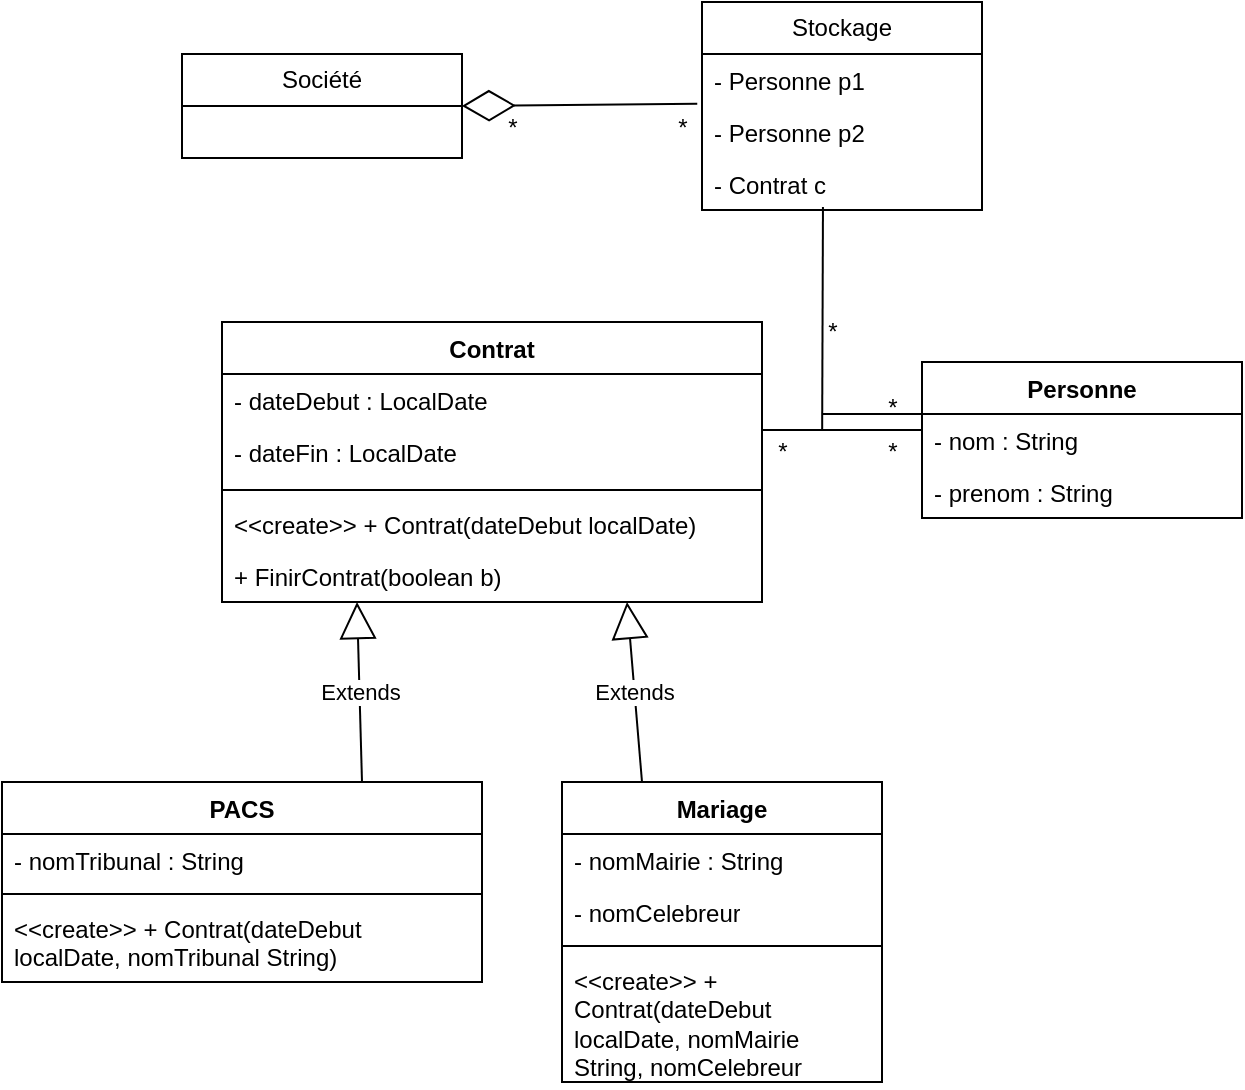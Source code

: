 <mxfile version="24.0.7" type="device">
  <diagram name="Page-1" id="Pl6i2wa_znpQ8QHKvzgl">
    <mxGraphModel dx="1414" dy="516" grid="1" gridSize="10" guides="1" tooltips="1" connect="1" arrows="1" fold="1" page="1" pageScale="1" pageWidth="827" pageHeight="1169" math="0" shadow="0">
      <root>
        <mxCell id="0" />
        <mxCell id="1" parent="0" />
        <mxCell id="6pPaZdXfGiK2B1m_Dd_X-1" value="Personne" style="swimlane;fontStyle=1;align=center;verticalAlign=top;childLayout=stackLayout;horizontal=1;startSize=26;horizontalStack=0;resizeParent=1;resizeParentMax=0;resizeLast=0;collapsible=1;marginBottom=0;whiteSpace=wrap;html=1;" parent="1" vertex="1">
          <mxGeometry x="430" y="220" width="160" height="78" as="geometry" />
        </mxCell>
        <mxCell id="6pPaZdXfGiK2B1m_Dd_X-2" value="- nom : String" style="text;strokeColor=none;fillColor=none;align=left;verticalAlign=top;spacingLeft=4;spacingRight=4;overflow=hidden;rotatable=0;points=[[0,0.5],[1,0.5]];portConstraint=eastwest;whiteSpace=wrap;html=1;" parent="6pPaZdXfGiK2B1m_Dd_X-1" vertex="1">
          <mxGeometry y="26" width="160" height="26" as="geometry" />
        </mxCell>
        <mxCell id="6pPaZdXfGiK2B1m_Dd_X-5" value="- prenom : String" style="text;strokeColor=none;fillColor=none;align=left;verticalAlign=top;spacingLeft=4;spacingRight=4;overflow=hidden;rotatable=0;points=[[0,0.5],[1,0.5]];portConstraint=eastwest;whiteSpace=wrap;html=1;" parent="6pPaZdXfGiK2B1m_Dd_X-1" vertex="1">
          <mxGeometry y="52" width="160" height="26" as="geometry" />
        </mxCell>
        <mxCell id="6pPaZdXfGiK2B1m_Dd_X-6" value="Contrat" style="swimlane;fontStyle=1;align=center;verticalAlign=top;childLayout=stackLayout;horizontal=1;startSize=26;horizontalStack=0;resizeParent=1;resizeParentMax=0;resizeLast=0;collapsible=1;marginBottom=0;whiteSpace=wrap;html=1;" parent="1" vertex="1">
          <mxGeometry x="80" y="200" width="270" height="140" as="geometry" />
        </mxCell>
        <mxCell id="6pPaZdXfGiK2B1m_Dd_X-19" value="- dateDebut : LocalDate" style="text;strokeColor=none;fillColor=none;align=left;verticalAlign=top;spacingLeft=4;spacingRight=4;overflow=hidden;rotatable=0;points=[[0,0.5],[1,0.5]];portConstraint=eastwest;whiteSpace=wrap;html=1;" parent="6pPaZdXfGiK2B1m_Dd_X-6" vertex="1">
          <mxGeometry y="26" width="270" height="26" as="geometry" />
        </mxCell>
        <mxCell id="6pPaZdXfGiK2B1m_Dd_X-20" value="- dateFin : LocalDate" style="text;strokeColor=none;fillColor=none;align=left;verticalAlign=top;spacingLeft=4;spacingRight=4;overflow=hidden;rotatable=0;points=[[0,0.5],[1,0.5]];portConstraint=eastwest;whiteSpace=wrap;html=1;" parent="6pPaZdXfGiK2B1m_Dd_X-6" vertex="1">
          <mxGeometry y="52" width="270" height="28" as="geometry" />
        </mxCell>
        <mxCell id="pEh5iERjxJYH2DRBv-ZF-8" value="" style="line;strokeWidth=1;fillColor=none;align=left;verticalAlign=middle;spacingTop=-1;spacingLeft=3;spacingRight=3;rotatable=0;labelPosition=right;points=[];portConstraint=eastwest;strokeColor=inherit;" vertex="1" parent="6pPaZdXfGiK2B1m_Dd_X-6">
          <mxGeometry y="80" width="270" height="8" as="geometry" />
        </mxCell>
        <mxCell id="pEh5iERjxJYH2DRBv-ZF-9" value="&amp;lt;&amp;lt;create&amp;gt;&amp;gt; + Contrat(dateDebut localDate)" style="text;strokeColor=none;fillColor=none;align=left;verticalAlign=top;spacingLeft=4;spacingRight=4;overflow=hidden;rotatable=0;points=[[0,0.5],[1,0.5]];portConstraint=eastwest;whiteSpace=wrap;html=1;" vertex="1" parent="6pPaZdXfGiK2B1m_Dd_X-6">
          <mxGeometry y="88" width="270" height="26" as="geometry" />
        </mxCell>
        <mxCell id="pEh5iERjxJYH2DRBv-ZF-10" value="+ FinirContrat(boolean b) " style="text;strokeColor=none;fillColor=none;align=left;verticalAlign=top;spacingLeft=4;spacingRight=4;overflow=hidden;rotatable=0;points=[[0,0.5],[1,0.5]];portConstraint=eastwest;whiteSpace=wrap;html=1;" vertex="1" parent="6pPaZdXfGiK2B1m_Dd_X-6">
          <mxGeometry y="114" width="270" height="26" as="geometry" />
        </mxCell>
        <mxCell id="6pPaZdXfGiK2B1m_Dd_X-21" value="" style="line;strokeWidth=1;fillColor=none;align=left;verticalAlign=middle;spacingTop=-1;spacingLeft=3;spacingRight=3;rotatable=0;labelPosition=right;points=[];portConstraint=eastwest;strokeColor=inherit;" parent="1" vertex="1">
          <mxGeometry x="350" y="250" width="80" height="8" as="geometry" />
        </mxCell>
        <mxCell id="6pPaZdXfGiK2B1m_Dd_X-22" value="*" style="text;html=1;align=center;verticalAlign=middle;resizable=0;points=[];autosize=1;strokeColor=none;fillColor=none;" parent="1" vertex="1">
          <mxGeometry x="345" y="250" width="30" height="30" as="geometry" />
        </mxCell>
        <mxCell id="6pPaZdXfGiK2B1m_Dd_X-23" value="*" style="text;html=1;align=center;verticalAlign=middle;resizable=0;points=[];autosize=1;strokeColor=none;fillColor=none;" parent="1" vertex="1">
          <mxGeometry x="400" y="250" width="30" height="30" as="geometry" />
        </mxCell>
        <mxCell id="6pPaZdXfGiK2B1m_Dd_X-30" value="PACS" style="swimlane;fontStyle=1;align=center;verticalAlign=top;childLayout=stackLayout;horizontal=1;startSize=26;horizontalStack=0;resizeParent=1;resizeParentMax=0;resizeLast=0;collapsible=1;marginBottom=0;whiteSpace=wrap;html=1;" parent="1" vertex="1">
          <mxGeometry x="-30" y="430" width="240" height="100" as="geometry" />
        </mxCell>
        <mxCell id="6pPaZdXfGiK2B1m_Dd_X-24" value="- nomTribunal : String" style="text;strokeColor=none;fillColor=none;align=left;verticalAlign=top;spacingLeft=4;spacingRight=4;overflow=hidden;rotatable=0;points=[[0,0.5],[1,0.5]];portConstraint=eastwest;whiteSpace=wrap;html=1;" parent="6pPaZdXfGiK2B1m_Dd_X-30" vertex="1">
          <mxGeometry y="26" width="240" height="26" as="geometry" />
        </mxCell>
        <mxCell id="pEh5iERjxJYH2DRBv-ZF-13" value="" style="line;strokeWidth=1;fillColor=none;align=left;verticalAlign=middle;spacingTop=-1;spacingLeft=3;spacingRight=3;rotatable=0;labelPosition=right;points=[];portConstraint=eastwest;strokeColor=inherit;" vertex="1" parent="6pPaZdXfGiK2B1m_Dd_X-30">
          <mxGeometry y="52" width="240" height="8" as="geometry" />
        </mxCell>
        <mxCell id="pEh5iERjxJYH2DRBv-ZF-12" value="&amp;lt;&amp;lt;create&amp;gt;&amp;gt; + Contrat(dateDebut localDate, nomTribunal String)&lt;div&gt;&lt;br/&gt;&lt;/div&gt;" style="text;strokeColor=none;fillColor=none;align=left;verticalAlign=top;spacingLeft=4;spacingRight=4;overflow=hidden;rotatable=0;points=[[0,0.5],[1,0.5]];portConstraint=eastwest;whiteSpace=wrap;html=1;" vertex="1" parent="6pPaZdXfGiK2B1m_Dd_X-30">
          <mxGeometry y="60" width="240" height="40" as="geometry" />
        </mxCell>
        <mxCell id="6pPaZdXfGiK2B1m_Dd_X-38" value="Mariage" style="swimlane;fontStyle=1;align=center;verticalAlign=top;childLayout=stackLayout;horizontal=1;startSize=26;horizontalStack=0;resizeParent=1;resizeParentMax=0;resizeLast=0;collapsible=1;marginBottom=0;whiteSpace=wrap;html=1;" parent="1" vertex="1">
          <mxGeometry x="250" y="430" width="160" height="150" as="geometry" />
        </mxCell>
        <mxCell id="6pPaZdXfGiK2B1m_Dd_X-42" value="- nomMairie : String" style="text;strokeColor=none;fillColor=none;align=left;verticalAlign=top;spacingLeft=4;spacingRight=4;overflow=hidden;rotatable=0;points=[[0,0.5],[1,0.5]];portConstraint=eastwest;whiteSpace=wrap;html=1;" parent="6pPaZdXfGiK2B1m_Dd_X-38" vertex="1">
          <mxGeometry y="26" width="160" height="26" as="geometry" />
        </mxCell>
        <mxCell id="6pPaZdXfGiK2B1m_Dd_X-25" value="- nomCelebreur" style="text;strokeColor=none;fillColor=none;align=left;verticalAlign=top;spacingLeft=4;spacingRight=4;overflow=hidden;rotatable=0;points=[[0,0.5],[1,0.5]];portConstraint=eastwest;whiteSpace=wrap;html=1;" parent="6pPaZdXfGiK2B1m_Dd_X-38" vertex="1">
          <mxGeometry y="52" width="160" height="26" as="geometry" />
        </mxCell>
        <mxCell id="pEh5iERjxJYH2DRBv-ZF-16" value="" style="line;strokeWidth=1;fillColor=none;align=left;verticalAlign=middle;spacingTop=-1;spacingLeft=3;spacingRight=3;rotatable=0;labelPosition=right;points=[];portConstraint=eastwest;strokeColor=inherit;" vertex="1" parent="6pPaZdXfGiK2B1m_Dd_X-38">
          <mxGeometry y="78" width="160" height="8" as="geometry" />
        </mxCell>
        <mxCell id="pEh5iERjxJYH2DRBv-ZF-15" value="&amp;lt;&amp;lt;create&amp;gt;&amp;gt; + Contrat(dateDebut localDate, nomMairie String, nomCelebreur String)&lt;div&gt;&lt;br&gt;&lt;/div&gt;" style="text;strokeColor=none;fillColor=none;align=left;verticalAlign=top;spacingLeft=4;spacingRight=4;overflow=hidden;rotatable=0;points=[[0,0.5],[1,0.5]];portConstraint=eastwest;whiteSpace=wrap;html=1;" vertex="1" parent="6pPaZdXfGiK2B1m_Dd_X-38">
          <mxGeometry y="86" width="160" height="64" as="geometry" />
        </mxCell>
        <mxCell id="6pPaZdXfGiK2B1m_Dd_X-43" value="Extends" style="endArrow=block;endSize=16;endFill=0;html=1;rounded=0;exitX=0.75;exitY=0;exitDx=0;exitDy=0;entryX=0.25;entryY=1;entryDx=0;entryDy=0;" parent="1" source="6pPaZdXfGiK2B1m_Dd_X-30" target="6pPaZdXfGiK2B1m_Dd_X-6" edge="1">
          <mxGeometry width="160" relative="1" as="geometry">
            <mxPoint x="200" y="350" as="sourcePoint" />
            <mxPoint x="262" y="244" as="targetPoint" />
          </mxGeometry>
        </mxCell>
        <mxCell id="6pPaZdXfGiK2B1m_Dd_X-44" value="Extends" style="endArrow=block;endSize=16;endFill=0;html=1;rounded=0;exitX=0.25;exitY=0;exitDx=0;exitDy=0;entryX=0.75;entryY=1;entryDx=0;entryDy=0;" parent="1" source="6pPaZdXfGiK2B1m_Dd_X-38" target="6pPaZdXfGiK2B1m_Dd_X-6" edge="1">
          <mxGeometry width="160" relative="1" as="geometry">
            <mxPoint x="210" y="360" as="sourcePoint" />
            <mxPoint x="211" y="254" as="targetPoint" />
          </mxGeometry>
        </mxCell>
        <mxCell id="pEh5iERjxJYH2DRBv-ZF-1" value="Stockage" style="swimlane;fontStyle=0;childLayout=stackLayout;horizontal=1;startSize=26;fillColor=none;horizontalStack=0;resizeParent=1;resizeParentMax=0;resizeLast=0;collapsible=1;marginBottom=0;whiteSpace=wrap;html=1;" vertex="1" parent="1">
          <mxGeometry x="320" y="40" width="140" height="104" as="geometry" />
        </mxCell>
        <mxCell id="pEh5iERjxJYH2DRBv-ZF-79" value="- Personne p1" style="text;strokeColor=none;fillColor=none;align=left;verticalAlign=top;spacingLeft=4;spacingRight=4;overflow=hidden;rotatable=0;points=[[0,0.5],[1,0.5]];portConstraint=eastwest;whiteSpace=wrap;html=1;" vertex="1" parent="pEh5iERjxJYH2DRBv-ZF-1">
          <mxGeometry y="26" width="140" height="26" as="geometry" />
        </mxCell>
        <mxCell id="pEh5iERjxJYH2DRBv-ZF-80" value="- Personne p2" style="text;strokeColor=none;fillColor=none;align=left;verticalAlign=top;spacingLeft=4;spacingRight=4;overflow=hidden;rotatable=0;points=[[0,0.5],[1,0.5]];portConstraint=eastwest;whiteSpace=wrap;html=1;" vertex="1" parent="pEh5iERjxJYH2DRBv-ZF-1">
          <mxGeometry y="52" width="140" height="26" as="geometry" />
        </mxCell>
        <mxCell id="pEh5iERjxJYH2DRBv-ZF-81" value="- Contrat c" style="text;strokeColor=none;fillColor=none;align=left;verticalAlign=top;spacingLeft=4;spacingRight=4;overflow=hidden;rotatable=0;points=[[0,0.5],[1,0.5]];portConstraint=eastwest;whiteSpace=wrap;html=1;" vertex="1" parent="pEh5iERjxJYH2DRBv-ZF-1">
          <mxGeometry y="78" width="140" height="26" as="geometry" />
        </mxCell>
        <mxCell id="pEh5iERjxJYH2DRBv-ZF-6" value="" style="endArrow=none;html=1;rounded=0;entryX=0.432;entryY=1.021;entryDx=0;entryDy=0;entryPerimeter=0;exitX=0.376;exitY=0.558;exitDx=0;exitDy=0;exitPerimeter=0;" edge="1" parent="1" source="6pPaZdXfGiK2B1m_Dd_X-21">
          <mxGeometry width="50" height="50" relative="1" as="geometry">
            <mxPoint x="381.8" y="239.205" as="sourcePoint" />
            <mxPoint x="380.48" y="142.546" as="targetPoint" />
          </mxGeometry>
        </mxCell>
        <mxCell id="pEh5iERjxJYH2DRBv-ZF-11" value="" style="line;strokeWidth=1;fillColor=none;align=left;verticalAlign=middle;spacingTop=-1;spacingLeft=3;spacingRight=3;rotatable=0;labelPosition=right;points=[];portConstraint=eastwest;strokeColor=inherit;" vertex="1" parent="1">
          <mxGeometry x="380" y="242" width="50" height="8" as="geometry" />
        </mxCell>
        <mxCell id="pEh5iERjxJYH2DRBv-ZF-20" value="*" style="text;html=1;align=center;verticalAlign=middle;resizable=0;points=[];autosize=1;strokeColor=none;fillColor=none;" vertex="1" parent="1">
          <mxGeometry x="400" y="228" width="30" height="30" as="geometry" />
        </mxCell>
        <mxCell id="pEh5iERjxJYH2DRBv-ZF-21" value="*" style="text;html=1;align=center;verticalAlign=middle;resizable=0;points=[];autosize=1;strokeColor=none;fillColor=none;" vertex="1" parent="1">
          <mxGeometry x="370" y="190" width="30" height="30" as="geometry" />
        </mxCell>
        <mxCell id="pEh5iERjxJYH2DRBv-ZF-82" value="Société" style="swimlane;fontStyle=0;childLayout=stackLayout;horizontal=1;startSize=26;fillColor=none;horizontalStack=0;resizeParent=1;resizeParentMax=0;resizeLast=0;collapsible=1;marginBottom=0;whiteSpace=wrap;html=1;" vertex="1" parent="1">
          <mxGeometry x="60" y="66" width="140" height="52" as="geometry" />
        </mxCell>
        <mxCell id="pEh5iERjxJYH2DRBv-ZF-86" value="" style="endArrow=diamondThin;endFill=0;endSize=24;html=1;rounded=0;entryX=1;entryY=0.5;entryDx=0;entryDy=0;exitX=-0.017;exitY=-0.045;exitDx=0;exitDy=0;exitPerimeter=0;" edge="1" parent="1" source="pEh5iERjxJYH2DRBv-ZF-80" target="pEh5iERjxJYH2DRBv-ZF-82">
          <mxGeometry width="160" relative="1" as="geometry">
            <mxPoint x="140" y="10" as="sourcePoint" />
            <mxPoint x="260" y="10" as="targetPoint" />
          </mxGeometry>
        </mxCell>
        <mxCell id="pEh5iERjxJYH2DRBv-ZF-87" value="*" style="text;html=1;align=center;verticalAlign=middle;resizable=0;points=[];autosize=1;strokeColor=none;fillColor=none;" vertex="1" parent="1">
          <mxGeometry x="210" y="88" width="30" height="30" as="geometry" />
        </mxCell>
        <mxCell id="pEh5iERjxJYH2DRBv-ZF-88" value="*" style="text;html=1;align=center;verticalAlign=middle;resizable=0;points=[];autosize=1;strokeColor=none;fillColor=none;" vertex="1" parent="1">
          <mxGeometry x="295" y="88" width="30" height="30" as="geometry" />
        </mxCell>
      </root>
    </mxGraphModel>
  </diagram>
</mxfile>
